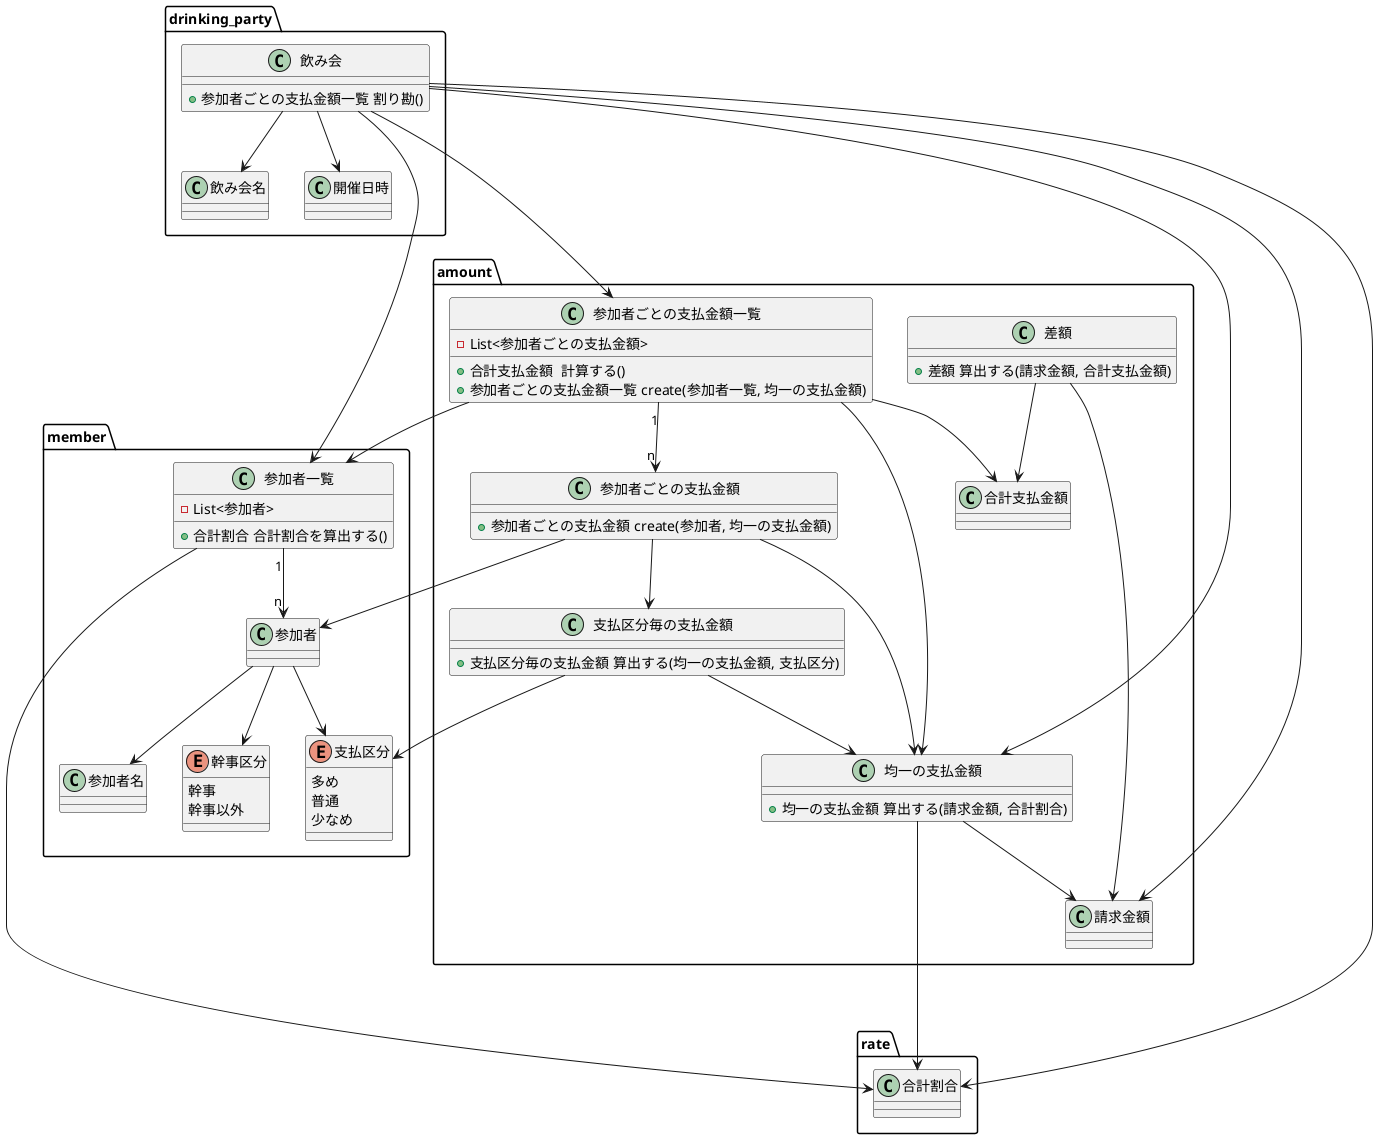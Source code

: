 @startuml

package drinking_party {
    class 飲み会 {
        + 参加者ごとの支払金額一覧 割り勘()
    }
    class 飲み会名 {
    }
    class 開催日時 {
    }

    飲み会 --> 飲み会名
    飲み会 --> 開催日時
}

package member {
    class 参加者一覧 {
        - List<参加者>
        + 合計割合 合計割合を算出する()
    }
    class 参加者名 {
    }
    enum 幹事区分 {
        幹事
        幹事以外
    }
    enum 支払区分 {
        多め
        普通
        少なめ
    }

    参加者一覧 "1" --> "n" 参加者
    参加者 --> 参加者名
    参加者 --> 幹事区分
    参加者 --> 支払区分
}

package rate {
    class 合計割合 {
    }
}


package amount {
    class 請求金額 {
    }
    class 均一の支払金額 {
        + 均一の支払金額 算出する(請求金額, 合計割合)
    }
    class 支払区分毎の支払金額 {
        + 支払区分毎の支払金額 算出する(均一の支払金額, 支払区分)
    }
    class 参加者ごとの支払金額 {
        + 参加者ごとの支払金額 create(参加者, 均一の支払金額)
    }
    class 参加者ごとの支払金額一覧 {
        - List<参加者ごとの支払金額>
        + 合計支払金額  計算する()
        + 参加者ごとの支払金額一覧 create(参加者一覧, 均一の支払金額)
    }
    class 合計支払金額 {
    }
    class 差額 {
        + 差額 算出する(請求金額, 合計支払金額)
    }

    均一の支払金額 --> 請求金額
    参加者ごとの支払金額 --> 支払区分毎の支払金額
    参加者ごとの支払金額 --> 均一の支払金額
    参加者ごとの支払金額一覧 --> 均一の支払金額
    参加者ごとの支払金額一覧 "1" --> "n" 参加者ごとの支払金額
    参加者ごとの支払金額一覧 --> 合計支払金額

    支払区分毎の支払金額 --> 均一の支払金額

    差額 --> 請求金額
    差額 --> 合計支払金額
}

飲み会 --> 請求金額
飲み会 ---> 参加者ごとの支払金額一覧
飲み会 --> 均一の支払金額
飲み会 --> 参加者一覧
飲み会 --> 合計割合

均一の支払金額 ----> 合計割合
参加者一覧 ----> 合計割合

参加者ごとの支払金額一覧 --> 参加者一覧

参加者ごとの支払金額 --> 参加者

支払区分毎の支払金額 --> 支払区分

@enduml